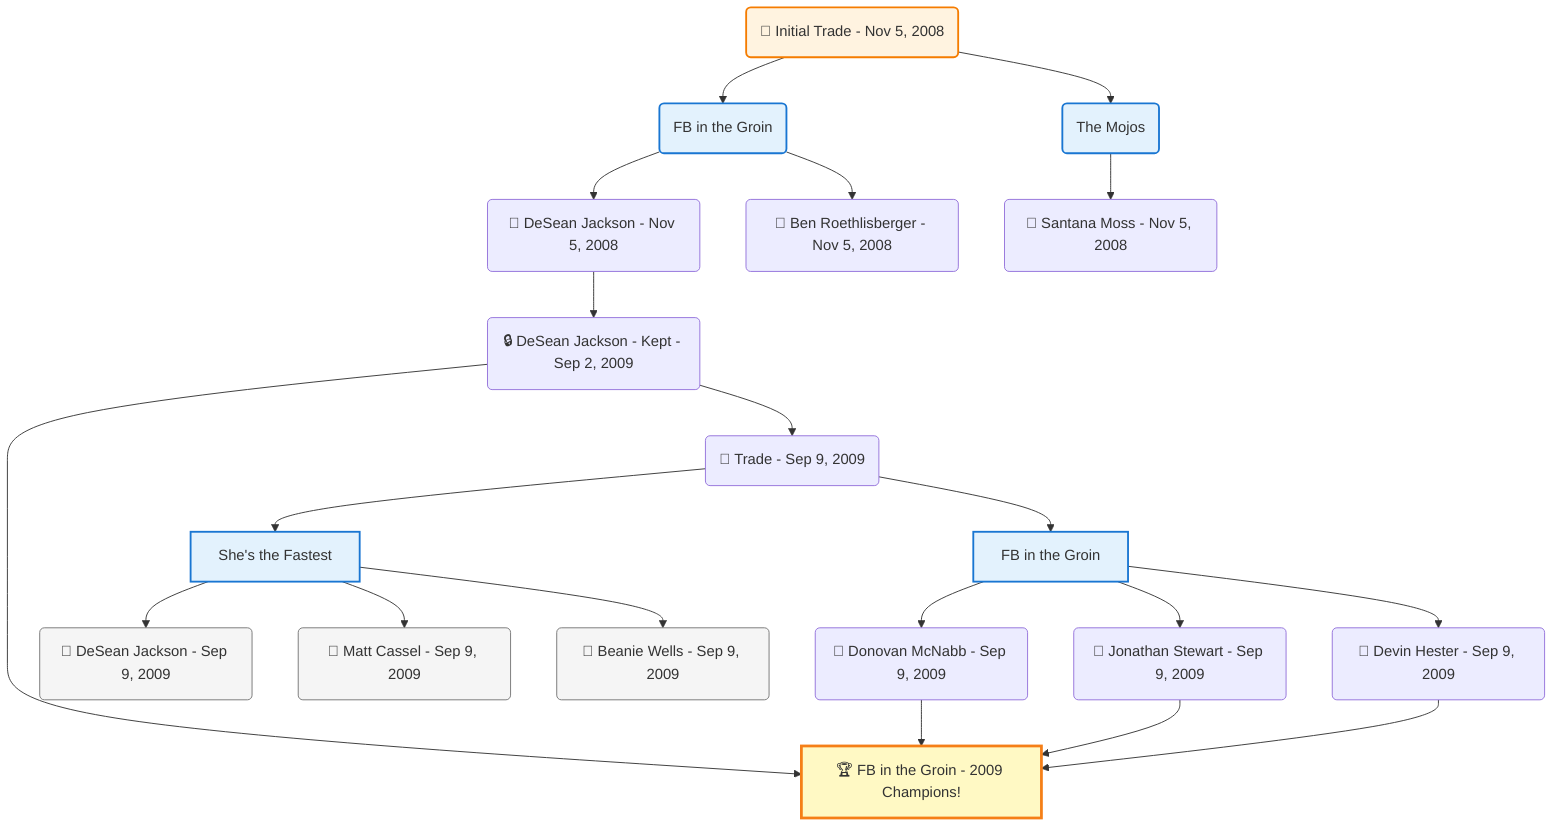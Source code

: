flowchart TD

    TRADE_MAIN("🔄 Initial Trade - Nov 5, 2008")
    TEAM_1("FB in the Groin")
    TEAM_2("The Mojos")
    NODE_cb1ba05a-5cc4-4f55-a9c1-1a40c6000637("🔄 DeSean Jackson - Nov 5, 2008")
    NODE_bcd52ce9-b953-4a82-9e0b-0527be26bfa4("🔒 DeSean Jackson - Kept - Sep 2, 2009")
    CHAMP_f483ecf1-cd17-4991-854b-e52dfc957b45_2009["🏆 FB in the Groin - 2009 Champions!"]
    TRADE_d64744f2-649c-41d8-81d6-cb12408f9a20_3("🔄 Trade - Sep 9, 2009")
    TEAM_4449259f-64af-44fd-9235-1facc0926234_4["She's the Fastest"]
    NODE_620b330b-81b8-4a9f-9476-febda8d1f7e0("🔄 DeSean Jackson - Sep 9, 2009")
    NODE_da366052-1793-4ec3-aeef-e2d58fcebf07("🔄 Matt Cassel - Sep 9, 2009")
    NODE_6dd1fdfd-8b13-4c36-b124-f5bc0932f73f("🔄 Beanie Wells - Sep 9, 2009")
    TEAM_f483ecf1-cd17-4991-854b-e52dfc957b45_5["FB in the Groin"]
    NODE_3128e3d6-ada1-4ddc-99ad-add55e2d292b("🔄 Donovan McNabb - Sep 9, 2009")
    NODE_15682633-4c98-4792-b4d5-ef220e682543("🔄 Jonathan Stewart - Sep 9, 2009")
    NODE_2506304d-9aeb-4778-8bbb-feb1241129b8("🔄 Devin Hester - Sep 9, 2009")
    NODE_c5a004fa-c6ce-4e56-a5ca-71081721a629("🔄 Ben Roethlisberger - Nov 5, 2008")
    NODE_65e6ad00-c1d7-4912-a451-80fb65a5a9a2("🔄 Santana Moss - Nov 5, 2008")

    TRADE_MAIN --> TEAM_1
    TRADE_MAIN --> TEAM_2
    TEAM_1 --> NODE_cb1ba05a-5cc4-4f55-a9c1-1a40c6000637
    NODE_cb1ba05a-5cc4-4f55-a9c1-1a40c6000637 --> NODE_bcd52ce9-b953-4a82-9e0b-0527be26bfa4
    NODE_bcd52ce9-b953-4a82-9e0b-0527be26bfa4 --> CHAMP_f483ecf1-cd17-4991-854b-e52dfc957b45_2009
    NODE_bcd52ce9-b953-4a82-9e0b-0527be26bfa4 --> TRADE_d64744f2-649c-41d8-81d6-cb12408f9a20_3
    TRADE_d64744f2-649c-41d8-81d6-cb12408f9a20_3 --> TEAM_4449259f-64af-44fd-9235-1facc0926234_4
    TEAM_4449259f-64af-44fd-9235-1facc0926234_4 --> NODE_620b330b-81b8-4a9f-9476-febda8d1f7e0
    TEAM_4449259f-64af-44fd-9235-1facc0926234_4 --> NODE_da366052-1793-4ec3-aeef-e2d58fcebf07
    TEAM_4449259f-64af-44fd-9235-1facc0926234_4 --> NODE_6dd1fdfd-8b13-4c36-b124-f5bc0932f73f
    TRADE_d64744f2-649c-41d8-81d6-cb12408f9a20_3 --> TEAM_f483ecf1-cd17-4991-854b-e52dfc957b45_5
    TEAM_f483ecf1-cd17-4991-854b-e52dfc957b45_5 --> NODE_3128e3d6-ada1-4ddc-99ad-add55e2d292b
    NODE_3128e3d6-ada1-4ddc-99ad-add55e2d292b --> CHAMP_f483ecf1-cd17-4991-854b-e52dfc957b45_2009
    TEAM_f483ecf1-cd17-4991-854b-e52dfc957b45_5 --> NODE_15682633-4c98-4792-b4d5-ef220e682543
    NODE_15682633-4c98-4792-b4d5-ef220e682543 --> CHAMP_f483ecf1-cd17-4991-854b-e52dfc957b45_2009
    TEAM_f483ecf1-cd17-4991-854b-e52dfc957b45_5 --> NODE_2506304d-9aeb-4778-8bbb-feb1241129b8
    NODE_2506304d-9aeb-4778-8bbb-feb1241129b8 --> CHAMP_f483ecf1-cd17-4991-854b-e52dfc957b45_2009
    TEAM_1 --> NODE_c5a004fa-c6ce-4e56-a5ca-71081721a629
    TEAM_2 --> NODE_65e6ad00-c1d7-4912-a451-80fb65a5a9a2

    %% Node styling
    classDef teamNode fill:#e3f2fd,stroke:#1976d2,stroke-width:2px
    classDef tradeNode fill:#fff3e0,stroke:#f57c00,stroke-width:2px
    classDef playerNode fill:#f3e5f5,stroke:#7b1fa2,stroke-width:1px
    classDef nonRootPlayerNode fill:#f5f5f5,stroke:#757575,stroke-width:1px
    classDef endNode fill:#ffebee,stroke:#c62828,stroke-width:2px
    classDef waiverNode fill:#e8f5e8,stroke:#388e3c,stroke-width:2px
    classDef championshipNode fill:#fff9c4,stroke:#f57f17,stroke-width:3px

    class TEAM_1,TEAM_2,TEAM_4449259f-64af-44fd-9235-1facc0926234_4,TEAM_f483ecf1-cd17-4991-854b-e52dfc957b45_5 teamNode
    class CHAMP_f483ecf1-cd17-4991-854b-e52dfc957b45_2009 championshipNode
    class NODE_620b330b-81b8-4a9f-9476-febda8d1f7e0,NODE_da366052-1793-4ec3-aeef-e2d58fcebf07,NODE_6dd1fdfd-8b13-4c36-b124-f5bc0932f73f nonRootPlayerNode
    class TRADE_MAIN tradeNode